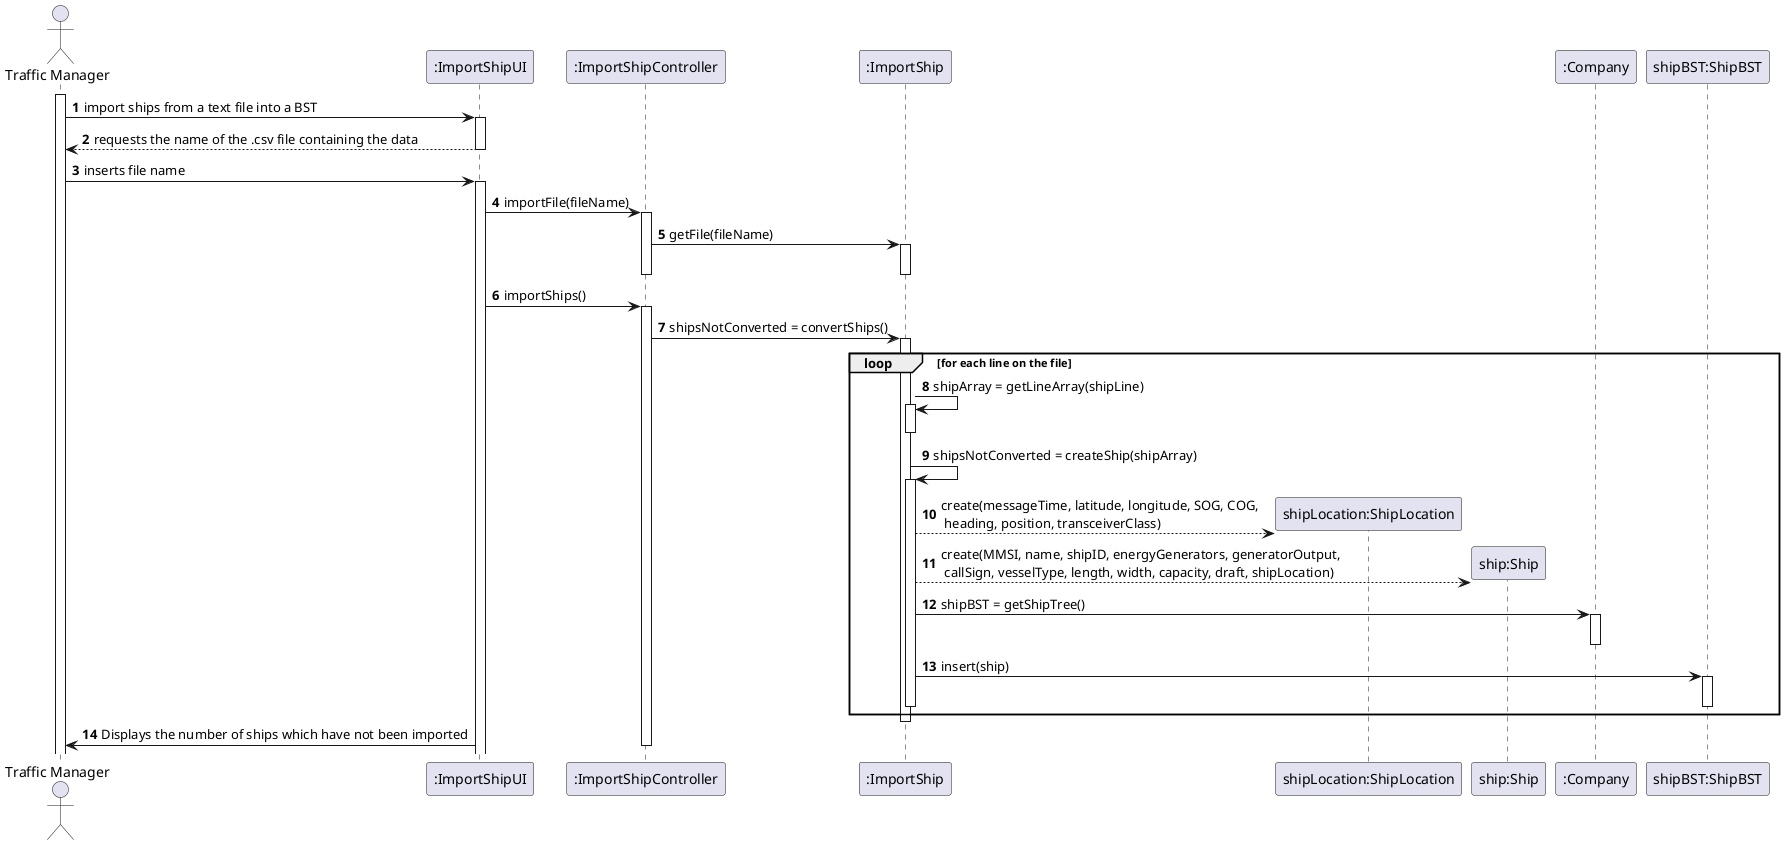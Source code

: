 @startuml

autonumber
actor "Traffic Manager" as manager

participant ":ImportShipUI" as ui
participant ":ImportShipController" as controller
participant ":ImportShip" as importShip
participant "shipLocation:ShipLocation" as shipLocation
participant "ship:Ship" as ship


activate manager
manager -> ui : import ships from a text file into a BST


activate ui
ui --> manager : requests the name of the .csv file containing the data


deactivate ui


manager -> ui : inserts file name


activate ui


ui -> controller : importFile(fileName)
activate controller


controller -> importShip : getFile(fileName)
activate importShip


deactivate importShip
deactivate controller


ui -> controller : importShips()
activate controller


controller -> importShip : shipsNotConverted = convertShips()
activate importShip


loop for each line on the file


importShip -> importShip ++: shipArray = getLineArray(shipLine)
deactivate importShip


importShip -> importShip ++: shipsNotConverted = createShip(shipArray)


create shipLocation
importShip --> shipLocation: create(messageTime, latitude, longitude, SOG, COG,\n heading, position, transceiverClass)


create ship
importShip --> ship: create(MMSI, name, shipID, energyGenerators, generatorOutput,\n callSign, vesselType, length, width, capacity, draft, shipLocation)


participant ":Company" as company
participant "shipBST:ShipBST" as shipBST


importShip -> company : shipBST = getShipTree()
activate company
deactivate company


importShip -> shipBST : insert(ship)
activate shipBST
deactivate shipBST


deactivate importShip
end
deactivate importShip


ui -> manager : Displays the number of ships which have not been imported
deactivate controller

@enduml

